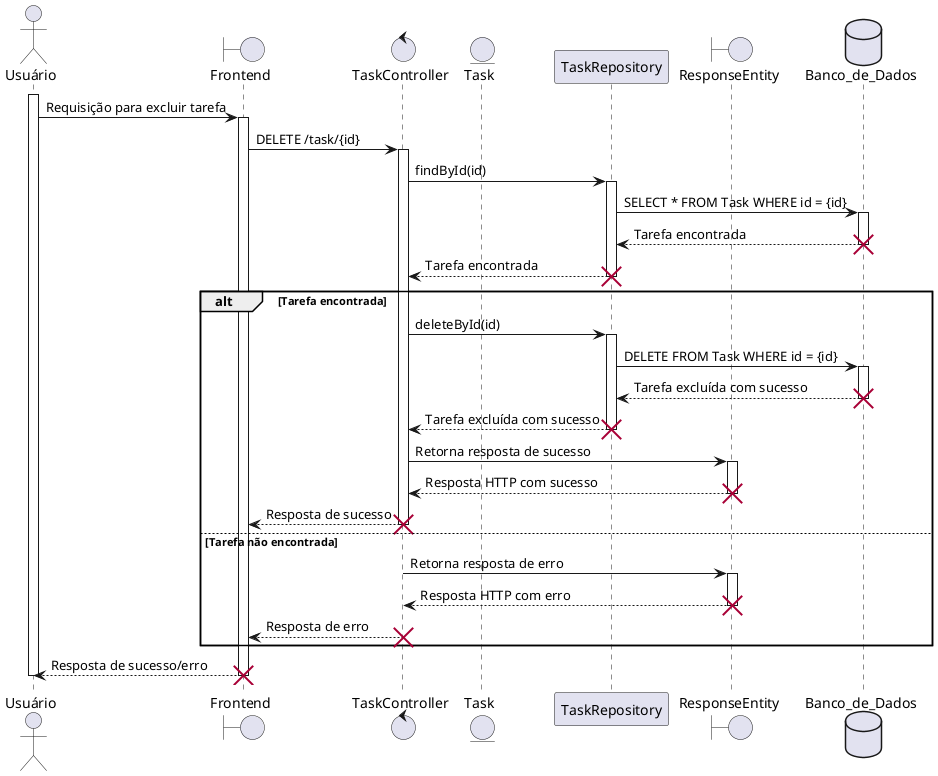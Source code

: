 @startuml title excluir tarefas
actor Usuário
Boundary Frontend
Control TaskController
Entity Task
Participant TaskRepository
Boundary ResponseEntity
Database Banco_de_Dados

activate Usuário
Usuário -> Frontend: Requisição para excluir tarefa
activate Frontend

Frontend -> TaskController: DELETE /task/{id}
activate TaskController
TaskController -> TaskRepository: findById(id)
activate TaskRepository
TaskRepository -> Banco_de_Dados: SELECT * FROM Task WHERE id = {id}
activate Banco_de_Dados
Banco_de_Dados --> TaskRepository: Tarefa encontrada
destroy Banco_de_Dados
TaskRepository --> TaskController: Tarefa encontrada
destroy TaskRepository

alt Tarefa encontrada
    TaskController -> TaskRepository: deleteById(id)
    activate TaskRepository
    TaskRepository -> Banco_de_Dados: DELETE FROM Task WHERE id = {id}
    activate Banco_de_Dados
    Banco_de_Dados --> TaskRepository: Tarefa excluída com sucesso
    destroy Banco_de_Dados
    TaskRepository --> TaskController: Tarefa excluída com sucesso
    destroy TaskRepository

    TaskController -> ResponseEntity: Retorna resposta de sucesso
    activate ResponseEntity
    ResponseEntity --> TaskController: Resposta HTTP com sucesso
    destroy ResponseEntity

    TaskController --> Frontend: Resposta de sucesso
    destroy TaskController
else Tarefa não encontrada
    TaskController -> ResponseEntity: Retorna resposta de erro
    activate ResponseEntity
    ResponseEntity --> TaskController: Resposta HTTP com erro
    destroy ResponseEntity

    TaskController --> Frontend: Resposta de erro
    destroy TaskController
end

Frontend --> Usuário: Resposta de sucesso/erro
destroy Frontend
deactivate Usuário
@enduml
